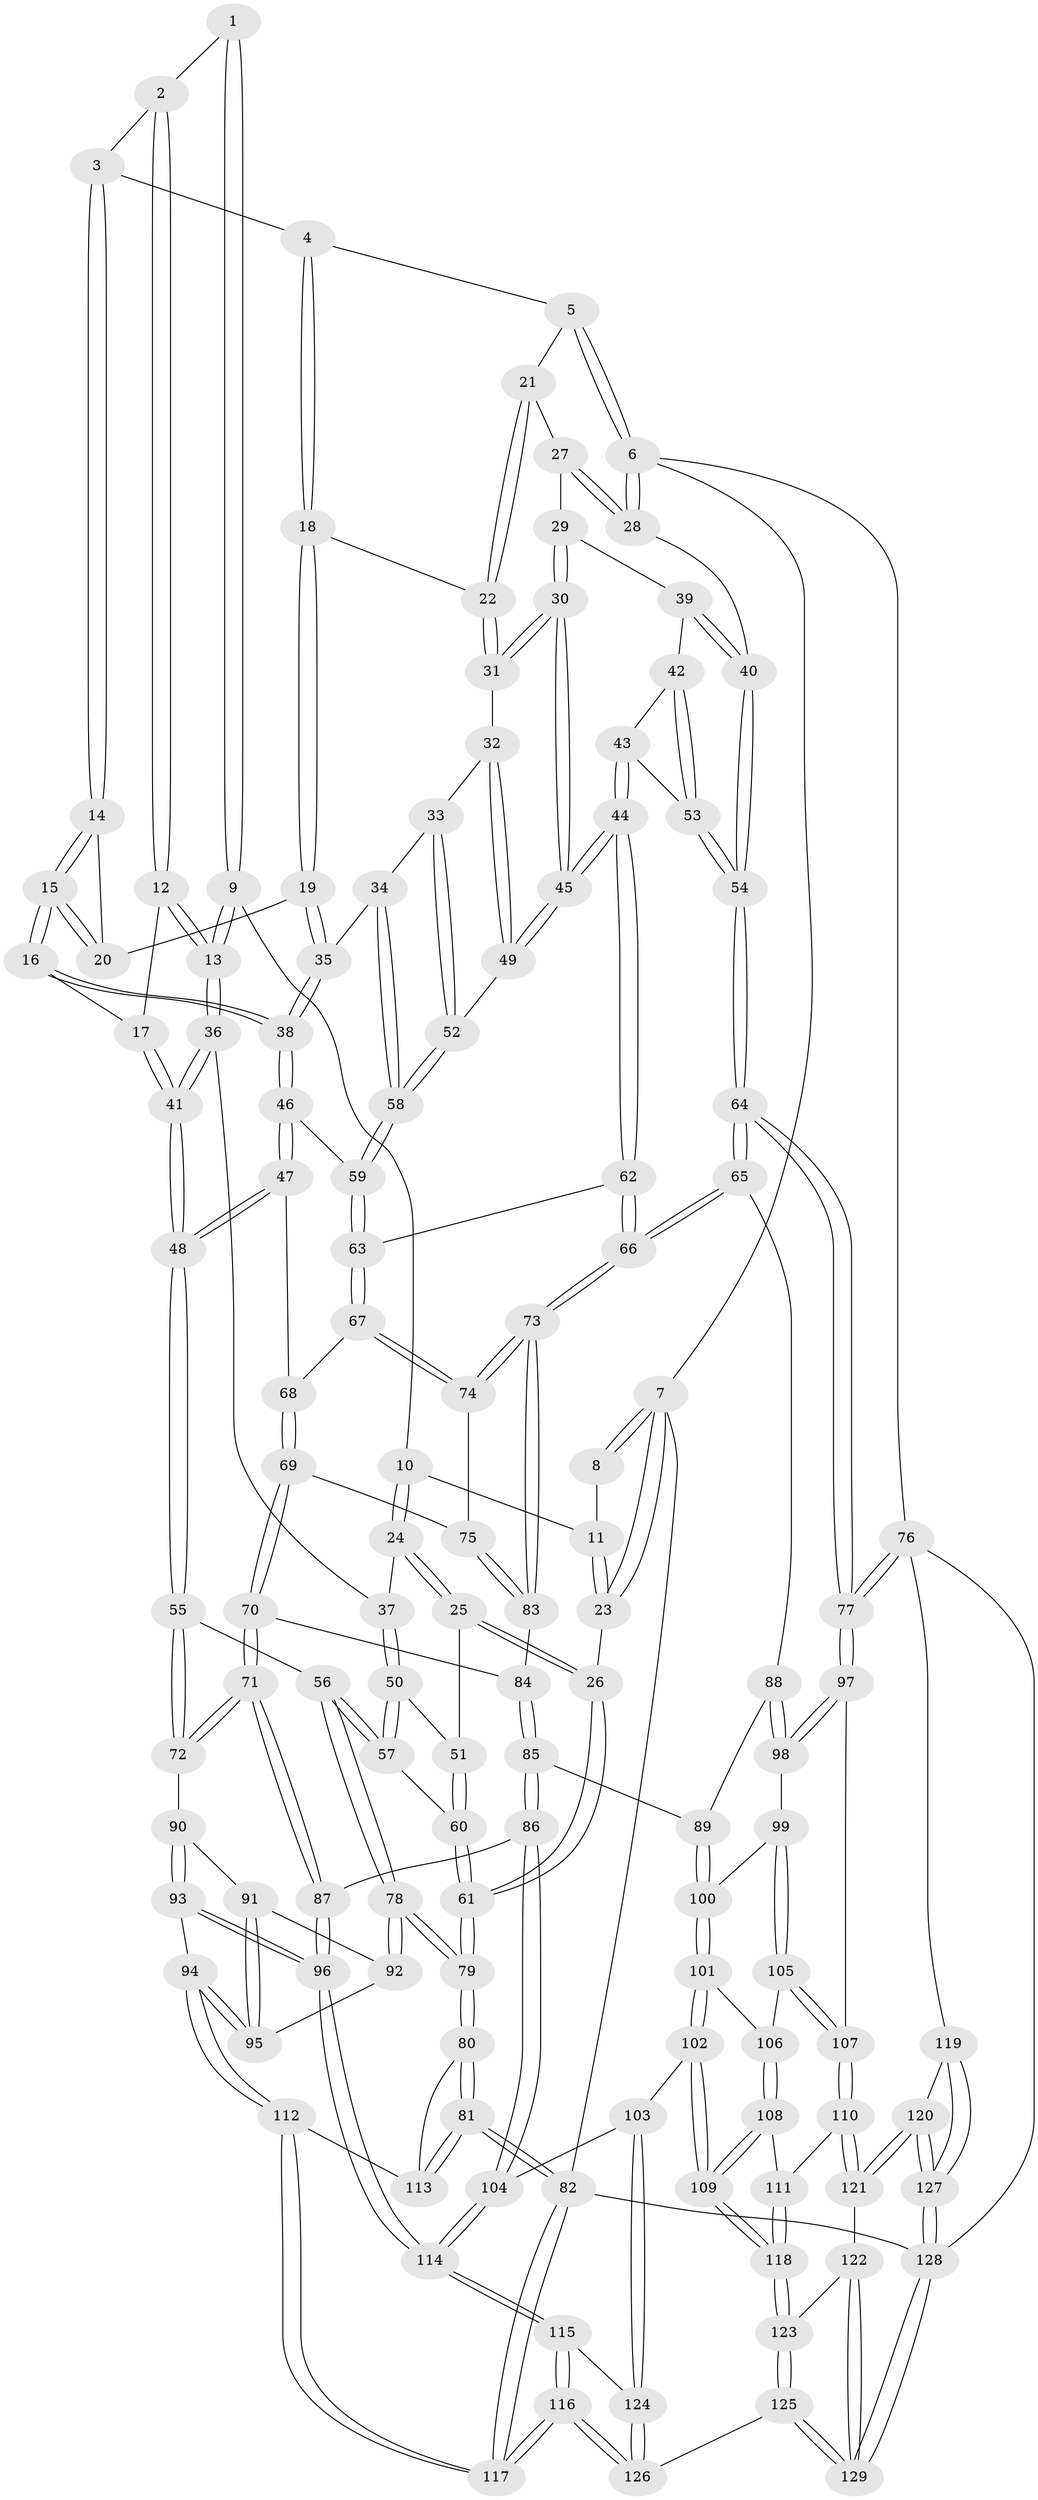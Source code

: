 // coarse degree distribution, {3: 0.1625, 5: 0.2875, 4: 0.4375, 6: 0.1, 2: 0.0125}
// Generated by graph-tools (version 1.1) at 2025/42/03/06/25 10:42:30]
// undirected, 129 vertices, 319 edges
graph export_dot {
graph [start="1"]
  node [color=gray90,style=filled];
  1 [pos="+0.14481327990737855+0"];
  2 [pos="+0.46283108677212614+0"];
  3 [pos="+0.485708601036192+0"];
  4 [pos="+0.6942270330118614+0"];
  5 [pos="+0.8109629575117111+0"];
  6 [pos="+1+0"];
  7 [pos="+0+0"];
  8 [pos="+0.03265092323495262+0"];
  9 [pos="+0.2121847526432422+0.08259402244950467"];
  10 [pos="+0.07339599078782014+0.0802939025150382"];
  11 [pos="+0.06360163104721468+0.07094260059040815"];
  12 [pos="+0.3730335010230046+0.05108839226556791"];
  13 [pos="+0.2405223610071659+0.12990690704495653"];
  14 [pos="+0.49781433872801606+0"];
  15 [pos="+0.5129233981902805+0.12319186625795014"];
  16 [pos="+0.47524217338527325+0.1605122281531106"];
  17 [pos="+0.468898150746655+0.16000817378559834"];
  18 [pos="+0.6452400686371595+0.10584381354556799"];
  19 [pos="+0.6280963969535541+0.11505610050797943"];
  20 [pos="+0.6156953543710028+0.11167304731635726"];
  21 [pos="+0.8321927159151096+0"];
  22 [pos="+0.7431706452710062+0.11058676584415364"];
  23 [pos="+0+0.16648953080451134"];
  24 [pos="+0.06880444827779841+0.15611327039034856"];
  25 [pos="+0+0.1988060784005535"];
  26 [pos="+0+0.17901094692795896"];
  27 [pos="+0.8560396252289787+0.026726828130727794"];
  28 [pos="+1+0.11523032811061473"];
  29 [pos="+0.9177162325069147+0.15708149669212415"];
  30 [pos="+0.8306715875387806+0.23225574579710337"];
  31 [pos="+0.7559489536191559+0.16395242366345625"];
  32 [pos="+0.6885134404225105+0.2225998146816535"];
  33 [pos="+0.669096051499189+0.22815033443966506"];
  34 [pos="+0.6517385663637125+0.22964255959829902"];
  35 [pos="+0.6332702181673644+0.21338959426157855"];
  36 [pos="+0.23895654948328762+0.15976422620640995"];
  37 [pos="+0.13614875184451408+0.19601800085666837"];
  38 [pos="+0.5237060617640498+0.24237294491194675"];
  39 [pos="+0.9437251765109181+0.1637143199781872"];
  40 [pos="+1+0.12121595508421243"];
  41 [pos="+0.3015419276574994+0.2598641706304335"];
  42 [pos="+0.9532035103407205+0.2564323236513984"];
  43 [pos="+0.8588970602068952+0.31444425522688585"];
  44 [pos="+0.8299519220346145+0.31782187587420213"];
  45 [pos="+0.8222528096458492+0.2901168478274665"];
  46 [pos="+0.5197690376550755+0.27761310086432966"];
  47 [pos="+0.45809981697513785+0.35223959115718556"];
  48 [pos="+0.3073828932990097+0.37719677432491167"];
  49 [pos="+0.7767699696882359+0.2805042714309016"];
  50 [pos="+0.09272457635449456+0.2655571776685694"];
  51 [pos="+0.02139377081321201+0.2441219536914313"];
  52 [pos="+0.7192131069855673+0.28830117423030865"];
  53 [pos="+1+0.32892327501321483"];
  54 [pos="+1+0.4361679726541039"];
  55 [pos="+0.2801297986824844+0.4252379414652416"];
  56 [pos="+0.12074378286385724+0.3910877924870033"];
  57 [pos="+0.11687582153869924+0.38296624540287744"];
  58 [pos="+0.6436981013345331+0.3452809521050915"];
  59 [pos="+0.6426410302210199+0.34865793436939896"];
  60 [pos="+0.02655863510566778+0.3266957015249755"];
  61 [pos="+0+0.2307731323874561"];
  62 [pos="+0.8199219174014166+0.363927269971479"];
  63 [pos="+0.6436215794584476+0.3529961020719783"];
  64 [pos="+1+0.6438439112272427"];
  65 [pos="+0.8564518323433082+0.5097930978654643"];
  66 [pos="+0.8492574518061408+0.4994509892572084"];
  67 [pos="+0.6247324353295822+0.40776670740626636"];
  68 [pos="+0.5011680259699206+0.38711342568784096"];
  69 [pos="+0.5102740662579272+0.4683840188764853"];
  70 [pos="+0.4835806653768467+0.5292203174840805"];
  71 [pos="+0.3770597444589189+0.5811427367439098"];
  72 [pos="+0.29277387701751645+0.4921832959629679"];
  73 [pos="+0.826219162410146+0.49416320526479873"];
  74 [pos="+0.6288902345645114+0.4273561036263544"];
  75 [pos="+0.6221668510099782+0.44409565377063637"];
  76 [pos="+1+0.6579983461026007"];
  77 [pos="+1+0.6451074342670275"];
  78 [pos="+0+0.5673856441577494"];
  79 [pos="+0+0.5715978523303333"];
  80 [pos="+0+0.5851111524746528"];
  81 [pos="+0+1"];
  82 [pos="+0+1"];
  83 [pos="+0.6117875365411005+0.5225956720201467"];
  84 [pos="+0.6068593867892291+0.5373182834697475"];
  85 [pos="+0.6360100214713713+0.6094889866570953"];
  86 [pos="+0.5426720707019127+0.6914165337134647"];
  87 [pos="+0.3811887768809032+0.5956731961005458"];
  88 [pos="+0.7368890711096157+0.6063382545067694"];
  89 [pos="+0.6401698565849431+0.6104166320349691"];
  90 [pos="+0.17384960683227527+0.5942551059739694"];
  91 [pos="+0.1643796044729286+0.596976573933479"];
  92 [pos="+0+0.6016174586364067"];
  93 [pos="+0.21102988275189027+0.7280504056119121"];
  94 [pos="+0.1219204432985097+0.7479180444165289"];
  95 [pos="+0.11799593860444209+0.7366579767965551"];
  96 [pos="+0.31734892973419543+0.788398142060554"];
  97 [pos="+0.7674036879193001+0.7254429989957276"];
  98 [pos="+0.7526468180234506+0.7032110506434671"];
  99 [pos="+0.6814755957151948+0.717231277563562"];
  100 [pos="+0.6773551858672381+0.7166893943233318"];
  101 [pos="+0.6472848138720341+0.7450313062706638"];
  102 [pos="+0.561736624810287+0.7661158145721221"];
  103 [pos="+0.5596120784837328+0.7652112076584257"];
  104 [pos="+0.5466730037737897+0.7135880557116895"];
  105 [pos="+0.7009532575407071+0.7538523750870723"];
  106 [pos="+0.678279778864459+0.7649805337627655"];
  107 [pos="+0.759226381120428+0.7657467267174084"];
  108 [pos="+0.6846269826957511+0.7843614871443263"];
  109 [pos="+0.642209021498594+0.8448648134145326"];
  110 [pos="+0.7594296591357361+0.76917483716909"];
  111 [pos="+0.7320952517814207+0.7870559236847073"];
  112 [pos="+0.11988260757353404+0.7524236662333864"];
  113 [pos="+0.08487207405433732+0.758823062748472"];
  114 [pos="+0.31847228093835167+0.7961253521311605"];
  115 [pos="+0.31894544813074516+0.801001501612305"];
  116 [pos="+0.2207052047649816+1"];
  117 [pos="+0.1834556366709667+1"];
  118 [pos="+0.6668749148755903+0.8870603975930719"];
  119 [pos="+1+0.6670833644938282"];
  120 [pos="+0.8889409904568494+0.8472780812978472"];
  121 [pos="+0.819484093714719+0.8505566047859057"];
  122 [pos="+0.809556687966252+0.8589537676512559"];
  123 [pos="+0.6730742996665184+0.9093750958215352"];
  124 [pos="+0.5226786450082327+0.8046894189657029"];
  125 [pos="+0.5929111114763114+1"];
  126 [pos="+0.47621649879442085+1"];
  127 [pos="+0.8705354513642816+1"];
  128 [pos="+0.8175185969235398+1"];
  129 [pos="+0.7698149972078457+1"];
  1 -- 2;
  1 -- 9;
  1 -- 9;
  2 -- 3;
  2 -- 12;
  2 -- 12;
  3 -- 4;
  3 -- 14;
  3 -- 14;
  4 -- 5;
  4 -- 18;
  4 -- 18;
  5 -- 6;
  5 -- 6;
  5 -- 21;
  6 -- 7;
  6 -- 28;
  6 -- 28;
  6 -- 76;
  7 -- 8;
  7 -- 8;
  7 -- 23;
  7 -- 23;
  7 -- 82;
  8 -- 11;
  9 -- 10;
  9 -- 13;
  9 -- 13;
  10 -- 11;
  10 -- 24;
  10 -- 24;
  11 -- 23;
  11 -- 23;
  12 -- 13;
  12 -- 13;
  12 -- 17;
  13 -- 36;
  13 -- 36;
  14 -- 15;
  14 -- 15;
  14 -- 20;
  15 -- 16;
  15 -- 16;
  15 -- 20;
  15 -- 20;
  16 -- 17;
  16 -- 38;
  16 -- 38;
  17 -- 41;
  17 -- 41;
  18 -- 19;
  18 -- 19;
  18 -- 22;
  19 -- 20;
  19 -- 35;
  19 -- 35;
  21 -- 22;
  21 -- 22;
  21 -- 27;
  22 -- 31;
  22 -- 31;
  23 -- 26;
  24 -- 25;
  24 -- 25;
  24 -- 37;
  25 -- 26;
  25 -- 26;
  25 -- 51;
  26 -- 61;
  26 -- 61;
  27 -- 28;
  27 -- 28;
  27 -- 29;
  28 -- 40;
  29 -- 30;
  29 -- 30;
  29 -- 39;
  30 -- 31;
  30 -- 31;
  30 -- 45;
  30 -- 45;
  31 -- 32;
  32 -- 33;
  32 -- 49;
  32 -- 49;
  33 -- 34;
  33 -- 52;
  33 -- 52;
  34 -- 35;
  34 -- 58;
  34 -- 58;
  35 -- 38;
  35 -- 38;
  36 -- 37;
  36 -- 41;
  36 -- 41;
  37 -- 50;
  37 -- 50;
  38 -- 46;
  38 -- 46;
  39 -- 40;
  39 -- 40;
  39 -- 42;
  40 -- 54;
  40 -- 54;
  41 -- 48;
  41 -- 48;
  42 -- 43;
  42 -- 53;
  42 -- 53;
  43 -- 44;
  43 -- 44;
  43 -- 53;
  44 -- 45;
  44 -- 45;
  44 -- 62;
  44 -- 62;
  45 -- 49;
  45 -- 49;
  46 -- 47;
  46 -- 47;
  46 -- 59;
  47 -- 48;
  47 -- 48;
  47 -- 68;
  48 -- 55;
  48 -- 55;
  49 -- 52;
  50 -- 51;
  50 -- 57;
  50 -- 57;
  51 -- 60;
  51 -- 60;
  52 -- 58;
  52 -- 58;
  53 -- 54;
  53 -- 54;
  54 -- 64;
  54 -- 64;
  55 -- 56;
  55 -- 72;
  55 -- 72;
  56 -- 57;
  56 -- 57;
  56 -- 78;
  56 -- 78;
  57 -- 60;
  58 -- 59;
  58 -- 59;
  59 -- 63;
  59 -- 63;
  60 -- 61;
  60 -- 61;
  61 -- 79;
  61 -- 79;
  62 -- 63;
  62 -- 66;
  62 -- 66;
  63 -- 67;
  63 -- 67;
  64 -- 65;
  64 -- 65;
  64 -- 77;
  64 -- 77;
  65 -- 66;
  65 -- 66;
  65 -- 88;
  66 -- 73;
  66 -- 73;
  67 -- 68;
  67 -- 74;
  67 -- 74;
  68 -- 69;
  68 -- 69;
  69 -- 70;
  69 -- 70;
  69 -- 75;
  70 -- 71;
  70 -- 71;
  70 -- 84;
  71 -- 72;
  71 -- 72;
  71 -- 87;
  71 -- 87;
  72 -- 90;
  73 -- 74;
  73 -- 74;
  73 -- 83;
  73 -- 83;
  74 -- 75;
  75 -- 83;
  75 -- 83;
  76 -- 77;
  76 -- 77;
  76 -- 119;
  76 -- 128;
  77 -- 97;
  77 -- 97;
  78 -- 79;
  78 -- 79;
  78 -- 92;
  78 -- 92;
  79 -- 80;
  79 -- 80;
  80 -- 81;
  80 -- 81;
  80 -- 113;
  81 -- 82;
  81 -- 82;
  81 -- 113;
  81 -- 113;
  82 -- 117;
  82 -- 117;
  82 -- 128;
  83 -- 84;
  84 -- 85;
  84 -- 85;
  85 -- 86;
  85 -- 86;
  85 -- 89;
  86 -- 87;
  86 -- 104;
  86 -- 104;
  87 -- 96;
  87 -- 96;
  88 -- 89;
  88 -- 98;
  88 -- 98;
  89 -- 100;
  89 -- 100;
  90 -- 91;
  90 -- 93;
  90 -- 93;
  91 -- 92;
  91 -- 95;
  91 -- 95;
  92 -- 95;
  93 -- 94;
  93 -- 96;
  93 -- 96;
  94 -- 95;
  94 -- 95;
  94 -- 112;
  94 -- 112;
  96 -- 114;
  96 -- 114;
  97 -- 98;
  97 -- 98;
  97 -- 107;
  98 -- 99;
  99 -- 100;
  99 -- 105;
  99 -- 105;
  100 -- 101;
  100 -- 101;
  101 -- 102;
  101 -- 102;
  101 -- 106;
  102 -- 103;
  102 -- 109;
  102 -- 109;
  103 -- 104;
  103 -- 124;
  103 -- 124;
  104 -- 114;
  104 -- 114;
  105 -- 106;
  105 -- 107;
  105 -- 107;
  106 -- 108;
  106 -- 108;
  107 -- 110;
  107 -- 110;
  108 -- 109;
  108 -- 109;
  108 -- 111;
  109 -- 118;
  109 -- 118;
  110 -- 111;
  110 -- 121;
  110 -- 121;
  111 -- 118;
  111 -- 118;
  112 -- 113;
  112 -- 117;
  112 -- 117;
  114 -- 115;
  114 -- 115;
  115 -- 116;
  115 -- 116;
  115 -- 124;
  116 -- 117;
  116 -- 117;
  116 -- 126;
  116 -- 126;
  118 -- 123;
  118 -- 123;
  119 -- 120;
  119 -- 127;
  119 -- 127;
  120 -- 121;
  120 -- 121;
  120 -- 127;
  120 -- 127;
  121 -- 122;
  122 -- 123;
  122 -- 129;
  122 -- 129;
  123 -- 125;
  123 -- 125;
  124 -- 126;
  124 -- 126;
  125 -- 126;
  125 -- 129;
  125 -- 129;
  127 -- 128;
  127 -- 128;
  128 -- 129;
  128 -- 129;
}
